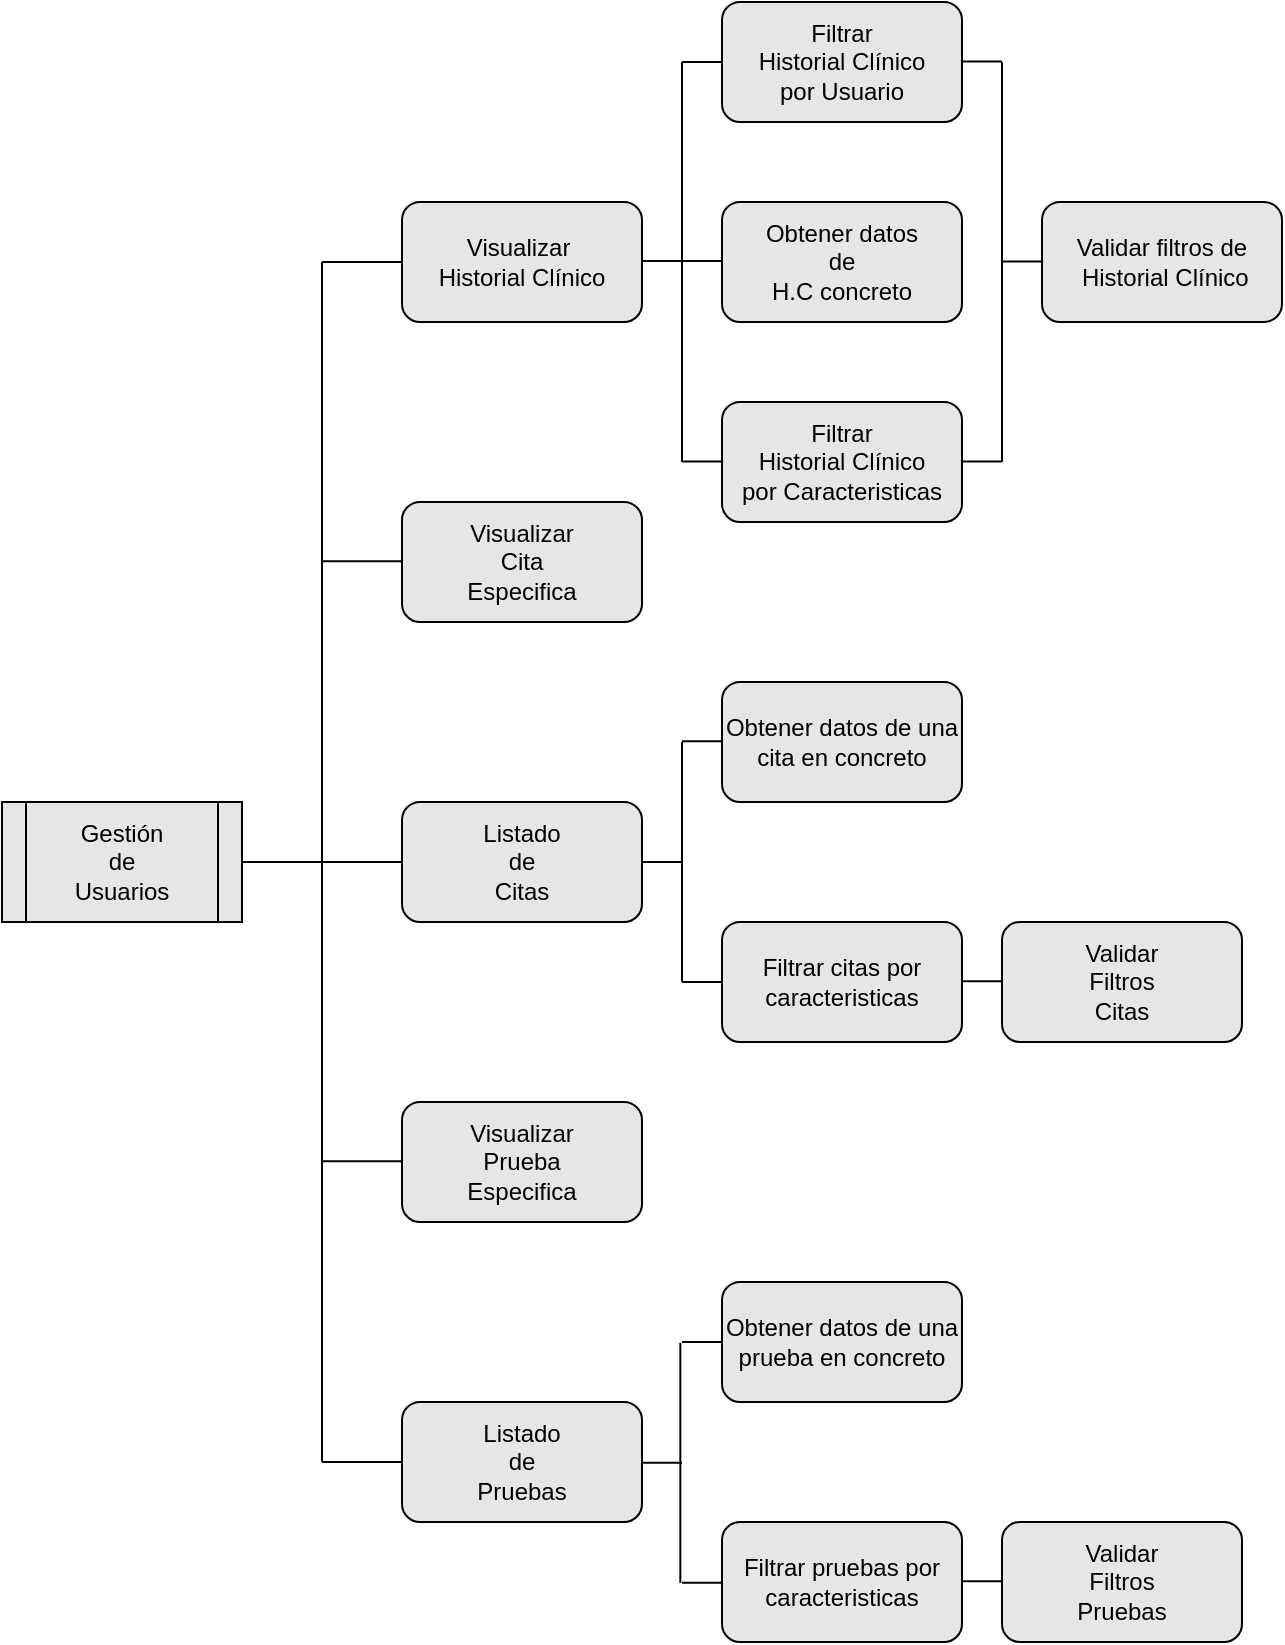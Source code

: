 <mxfile version="24.2.2" type="device">
  <diagram name="Página-1" id="KLQ20CANeSpGb-0UrHin">
    <mxGraphModel dx="1434" dy="1949" grid="1" gridSize="10" guides="1" tooltips="1" connect="1" arrows="1" fold="1" page="1" pageScale="1" pageWidth="827" pageHeight="1169" math="0" shadow="0">
      <root>
        <mxCell id="0" />
        <mxCell id="1" parent="0" />
        <mxCell id="WtJRzMp5c0tjxUQeH94Q-1" value="Gestión&lt;div&gt;de&lt;/div&gt;&lt;div&gt;Usuarios&lt;/div&gt;" style="shape=process;whiteSpace=wrap;html=1;backgroundOutline=1;fillColor=#E6E6E6;" parent="1" vertex="1">
          <mxGeometry x="40" y="360" width="120" height="60" as="geometry" />
        </mxCell>
        <mxCell id="WtJRzMp5c0tjxUQeH94Q-2" value="Visualizar&amp;nbsp;&lt;div&gt;Historial Clínico&lt;/div&gt;" style="rounded=1;whiteSpace=wrap;html=1;fillColor=#E6E6E6;" parent="1" vertex="1">
          <mxGeometry x="240" y="60" width="120" height="60" as="geometry" />
        </mxCell>
        <mxCell id="WtJRzMp5c0tjxUQeH94Q-3" value="Listado&lt;div&gt;de&lt;/div&gt;&lt;div&gt;Citas&lt;/div&gt;" style="rounded=1;whiteSpace=wrap;html=1;fillColor=#E6E6E6;" parent="1" vertex="1">
          <mxGeometry x="240" y="360" width="120" height="60" as="geometry" />
        </mxCell>
        <mxCell id="WtJRzMp5c0tjxUQeH94Q-4" value="Listado&lt;div&gt;de&lt;/div&gt;&lt;div&gt;Pruebas&lt;/div&gt;" style="rounded=1;whiteSpace=wrap;html=1;fillColor=#E6E6E6;" parent="1" vertex="1">
          <mxGeometry x="240" y="660" width="120" height="60" as="geometry" />
        </mxCell>
        <mxCell id="WtJRzMp5c0tjxUQeH94Q-5" value="Visualizar&lt;div&gt;Prueba&lt;/div&gt;&lt;div&gt;Especifica&lt;/div&gt;" style="rounded=1;whiteSpace=wrap;html=1;fillColor=#E6E6E6;" parent="1" vertex="1">
          <mxGeometry x="240" y="510" width="120" height="60" as="geometry" />
        </mxCell>
        <mxCell id="WtJRzMp5c0tjxUQeH94Q-6" value="Visualizar&lt;div&gt;Cita&lt;/div&gt;&lt;div&gt;Especifica&lt;/div&gt;" style="rounded=1;whiteSpace=wrap;html=1;fillColor=#E6E6E6;" parent="1" vertex="1">
          <mxGeometry x="240" y="210" width="120" height="60" as="geometry" />
        </mxCell>
        <mxCell id="WtJRzMp5c0tjxUQeH94Q-7" value="Filtrar&lt;div&gt;Historial Clínico&lt;/div&gt;&lt;div&gt;por Caracteristicas&lt;/div&gt;" style="rounded=1;whiteSpace=wrap;html=1;fillColor=#E6E6E6;" parent="1" vertex="1">
          <mxGeometry x="400" y="160" width="120" height="60" as="geometry" />
        </mxCell>
        <mxCell id="WtJRzMp5c0tjxUQeH94Q-8" value="Obtener datos&lt;div&gt;de&lt;/div&gt;&lt;div&gt;H.C concreto&lt;/div&gt;" style="rounded=1;whiteSpace=wrap;html=1;fillColor=#E6E6E6;" parent="1" vertex="1">
          <mxGeometry x="400" y="60" width="120" height="60" as="geometry" />
        </mxCell>
        <mxCell id="WtJRzMp5c0tjxUQeH94Q-9" value="Obtener datos de una cita en concreto" style="rounded=1;whiteSpace=wrap;html=1;fillColor=#E6E6E6;" parent="1" vertex="1">
          <mxGeometry x="400" y="300" width="120" height="60" as="geometry" />
        </mxCell>
        <mxCell id="WtJRzMp5c0tjxUQeH94Q-10" value="Filtrar citas por caracteristicas" style="rounded=1;whiteSpace=wrap;html=1;fillColor=#E6E6E6;" parent="1" vertex="1">
          <mxGeometry x="400" y="420" width="120" height="60" as="geometry" />
        </mxCell>
        <mxCell id="WtJRzMp5c0tjxUQeH94Q-11" value="Filtrar&lt;div&gt;Historial Clínico&lt;/div&gt;&lt;div&gt;por Usuario&lt;/div&gt;" style="rounded=1;whiteSpace=wrap;html=1;fillColor=#E6E6E6;" parent="1" vertex="1">
          <mxGeometry x="400" y="-40" width="120" height="60" as="geometry" />
        </mxCell>
        <mxCell id="WtJRzMp5c0tjxUQeH94Q-12" value="Obtener datos de una prueba en concreto" style="rounded=1;whiteSpace=wrap;html=1;fillColor=#E6E6E6;" parent="1" vertex="1">
          <mxGeometry x="400" y="600" width="120" height="60" as="geometry" />
        </mxCell>
        <mxCell id="WtJRzMp5c0tjxUQeH94Q-13" value="Filtrar pruebas por caracteristicas" style="rounded=1;whiteSpace=wrap;html=1;fillColor=#E6E6E6;" parent="1" vertex="1">
          <mxGeometry x="400" y="720" width="120" height="60" as="geometry" />
        </mxCell>
        <mxCell id="WtJRzMp5c0tjxUQeH94Q-14" value="Validar filtros de&lt;div&gt;&amp;nbsp;Historial Clínico&lt;/div&gt;" style="rounded=1;whiteSpace=wrap;html=1;fillColor=#E6E6E6;" parent="1" vertex="1">
          <mxGeometry x="560" y="60" width="120" height="60" as="geometry" />
        </mxCell>
        <mxCell id="WtJRzMp5c0tjxUQeH94Q-15" value="Validar&lt;div&gt;Filtros&lt;/div&gt;&lt;div&gt;Citas&lt;/div&gt;" style="rounded=1;whiteSpace=wrap;html=1;fillColor=#E6E6E6;" parent="1" vertex="1">
          <mxGeometry x="540" y="420" width="120" height="60" as="geometry" />
        </mxCell>
        <mxCell id="WtJRzMp5c0tjxUQeH94Q-16" value="Validar&lt;div&gt;Filtros&lt;/div&gt;&lt;div&gt;Pruebas&lt;/div&gt;" style="rounded=1;whiteSpace=wrap;html=1;fillColor=#E6E6E6;" parent="1" vertex="1">
          <mxGeometry x="540" y="720" width="120" height="60" as="geometry" />
        </mxCell>
        <mxCell id="WtJRzMp5c0tjxUQeH94Q-17" value="" style="endArrow=none;html=1;rounded=0;exitX=1;exitY=0.5;exitDx=0;exitDy=0;fillColor=#E6E6E6;" parent="1" source="WtJRzMp5c0tjxUQeH94Q-1" edge="1">
          <mxGeometry width="50" height="50" relative="1" as="geometry">
            <mxPoint x="390" y="330" as="sourcePoint" />
            <mxPoint x="200" y="390" as="targetPoint" />
          </mxGeometry>
        </mxCell>
        <mxCell id="WtJRzMp5c0tjxUQeH94Q-18" value="" style="endArrow=none;html=1;rounded=0;fillColor=#E6E6E6;" parent="1" edge="1">
          <mxGeometry width="50" height="50" relative="1" as="geometry">
            <mxPoint x="200" y="390" as="sourcePoint" />
            <mxPoint x="200" y="90" as="targetPoint" />
          </mxGeometry>
        </mxCell>
        <mxCell id="WtJRzMp5c0tjxUQeH94Q-20" value="" style="endArrow=none;html=1;rounded=0;entryX=0;entryY=0.5;entryDx=0;entryDy=0;fillColor=#E6E6E6;" parent="1" target="WtJRzMp5c0tjxUQeH94Q-2" edge="1">
          <mxGeometry width="50" height="50" relative="1" as="geometry">
            <mxPoint x="200" y="90" as="sourcePoint" />
            <mxPoint x="180" y="70" as="targetPoint" />
          </mxGeometry>
        </mxCell>
        <mxCell id="WtJRzMp5c0tjxUQeH94Q-21" value="" style="endArrow=none;html=1;rounded=0;fillColor=#E6E6E6;" parent="1" edge="1">
          <mxGeometry width="50" height="50" relative="1" as="geometry">
            <mxPoint x="200" y="690" as="sourcePoint" />
            <mxPoint x="200" y="390" as="targetPoint" />
          </mxGeometry>
        </mxCell>
        <mxCell id="WtJRzMp5c0tjxUQeH94Q-23" value="" style="endArrow=none;html=1;rounded=0;entryX=0;entryY=0.5;entryDx=0;entryDy=0;fillColor=#E6E6E6;" parent="1" target="WtJRzMp5c0tjxUQeH94Q-4" edge="1">
          <mxGeometry width="50" height="50" relative="1" as="geometry">
            <mxPoint x="200" y="690" as="sourcePoint" />
            <mxPoint x="250" y="640" as="targetPoint" />
          </mxGeometry>
        </mxCell>
        <mxCell id="WtJRzMp5c0tjxUQeH94Q-24" value="" style="endArrow=none;html=1;rounded=0;fillColor=#E6E6E6;" parent="1" target="WtJRzMp5c0tjxUQeH94Q-3" edge="1">
          <mxGeometry width="50" height="50" relative="1" as="geometry">
            <mxPoint x="200" y="390" as="sourcePoint" />
            <mxPoint x="440" y="280" as="targetPoint" />
          </mxGeometry>
        </mxCell>
        <mxCell id="WtJRzMp5c0tjxUQeH94Q-26" value="" style="endArrow=none;html=1;rounded=0;fillColor=#E6E6E6;" parent="1" edge="1">
          <mxGeometry width="50" height="50" relative="1" as="geometry">
            <mxPoint x="360" y="89.5" as="sourcePoint" />
            <mxPoint x="400" y="89.5" as="targetPoint" />
          </mxGeometry>
        </mxCell>
        <mxCell id="WtJRzMp5c0tjxUQeH94Q-28" value="" style="endArrow=none;html=1;rounded=0;fillColor=#E6E6E6;" parent="1" edge="1">
          <mxGeometry width="50" height="50" relative="1" as="geometry">
            <mxPoint x="380" y="90" as="sourcePoint" />
            <mxPoint x="380" y="-10" as="targetPoint" />
          </mxGeometry>
        </mxCell>
        <mxCell id="WtJRzMp5c0tjxUQeH94Q-29" value="" style="endArrow=none;html=1;rounded=0;entryX=0;entryY=0.5;entryDx=0;entryDy=0;fillColor=#E6E6E6;" parent="1" target="WtJRzMp5c0tjxUQeH94Q-11" edge="1">
          <mxGeometry width="50" height="50" relative="1" as="geometry">
            <mxPoint x="380" y="-10" as="sourcePoint" />
            <mxPoint x="430" y="-60" as="targetPoint" />
          </mxGeometry>
        </mxCell>
        <mxCell id="WtJRzMp5c0tjxUQeH94Q-30" value="" style="endArrow=none;html=1;rounded=0;fillColor=#E6E6E6;" parent="1" edge="1">
          <mxGeometry width="50" height="50" relative="1" as="geometry">
            <mxPoint x="380" y="190" as="sourcePoint" />
            <mxPoint x="380" y="90" as="targetPoint" />
          </mxGeometry>
        </mxCell>
        <mxCell id="WtJRzMp5c0tjxUQeH94Q-31" value="" style="endArrow=none;html=1;rounded=0;entryX=0;entryY=0.5;entryDx=0;entryDy=0;fillColor=#E6E6E6;" parent="1" edge="1">
          <mxGeometry width="50" height="50" relative="1" as="geometry">
            <mxPoint x="380" y="189.71" as="sourcePoint" />
            <mxPoint x="400" y="189.71" as="targetPoint" />
          </mxGeometry>
        </mxCell>
        <mxCell id="WtJRzMp5c0tjxUQeH94Q-32" value="" style="endArrow=none;html=1;rounded=0;entryX=0;entryY=0.5;entryDx=0;entryDy=0;fillColor=#E6E6E6;" parent="1" edge="1">
          <mxGeometry width="50" height="50" relative="1" as="geometry">
            <mxPoint x="520" y="-10.29" as="sourcePoint" />
            <mxPoint x="540" y="-10.29" as="targetPoint" />
          </mxGeometry>
        </mxCell>
        <mxCell id="WtJRzMp5c0tjxUQeH94Q-33" value="" style="endArrow=none;html=1;rounded=0;entryX=0;entryY=0.5;entryDx=0;entryDy=0;fillColor=#E6E6E6;" parent="1" edge="1">
          <mxGeometry width="50" height="50" relative="1" as="geometry">
            <mxPoint x="520" y="189.71" as="sourcePoint" />
            <mxPoint x="540" y="189.71" as="targetPoint" />
          </mxGeometry>
        </mxCell>
        <mxCell id="WtJRzMp5c0tjxUQeH94Q-34" value="" style="endArrow=none;html=1;rounded=0;entryX=0;entryY=0.5;entryDx=0;entryDy=0;fillColor=#E6E6E6;" parent="1" edge="1">
          <mxGeometry width="50" height="50" relative="1" as="geometry">
            <mxPoint x="540" y="89.71" as="sourcePoint" />
            <mxPoint x="560" y="89.71" as="targetPoint" />
          </mxGeometry>
        </mxCell>
        <mxCell id="WtJRzMp5c0tjxUQeH94Q-35" value="" style="endArrow=none;html=1;rounded=0;fillColor=#E6E6E6;" parent="1" edge="1">
          <mxGeometry width="50" height="50" relative="1" as="geometry">
            <mxPoint x="540" y="190" as="sourcePoint" />
            <mxPoint x="540" y="-10" as="targetPoint" />
          </mxGeometry>
        </mxCell>
        <mxCell id="WtJRzMp5c0tjxUQeH94Q-37" value="" style="endArrow=none;html=1;rounded=0;entryX=0;entryY=0.5;entryDx=0;entryDy=0;fillColor=#E6E6E6;" parent="1" edge="1">
          <mxGeometry width="50" height="50" relative="1" as="geometry">
            <mxPoint x="360" y="390" as="sourcePoint" />
            <mxPoint x="380" y="390" as="targetPoint" />
          </mxGeometry>
        </mxCell>
        <mxCell id="WtJRzMp5c0tjxUQeH94Q-38" value="" style="endArrow=none;html=1;rounded=0;entryX=0;entryY=0.5;entryDx=0;entryDy=0;fillColor=#E6E6E6;" parent="1" edge="1">
          <mxGeometry width="50" height="50" relative="1" as="geometry">
            <mxPoint x="380" y="329.58" as="sourcePoint" />
            <mxPoint x="400" y="329.58" as="targetPoint" />
          </mxGeometry>
        </mxCell>
        <mxCell id="WtJRzMp5c0tjxUQeH94Q-39" value="" style="endArrow=none;html=1;rounded=0;entryX=0;entryY=0.5;entryDx=0;entryDy=0;fillColor=#E6E6E6;" parent="1" edge="1">
          <mxGeometry width="50" height="50" relative="1" as="geometry">
            <mxPoint x="380" y="450" as="sourcePoint" />
            <mxPoint x="400" y="450" as="targetPoint" />
          </mxGeometry>
        </mxCell>
        <mxCell id="WtJRzMp5c0tjxUQeH94Q-40" value="" style="endArrow=none;html=1;rounded=0;fillColor=#E6E6E6;" parent="1" edge="1">
          <mxGeometry width="50" height="50" relative="1" as="geometry">
            <mxPoint x="380" y="450" as="sourcePoint" />
            <mxPoint x="380" y="330" as="targetPoint" />
          </mxGeometry>
        </mxCell>
        <mxCell id="WtJRzMp5c0tjxUQeH94Q-41" value="" style="endArrow=none;html=1;rounded=0;entryX=0;entryY=0.5;entryDx=0;entryDy=0;fillColor=#E6E6E6;" parent="1" edge="1">
          <mxGeometry width="50" height="50" relative="1" as="geometry">
            <mxPoint x="520" y="449.58" as="sourcePoint" />
            <mxPoint x="540" y="449.58" as="targetPoint" />
          </mxGeometry>
        </mxCell>
        <mxCell id="WtJRzMp5c0tjxUQeH94Q-42" value="" style="endArrow=none;html=1;rounded=0;entryX=0;entryY=0.5;entryDx=0;entryDy=0;fillColor=#E6E6E6;" parent="1" edge="1">
          <mxGeometry width="50" height="50" relative="1" as="geometry">
            <mxPoint x="360" y="690.42" as="sourcePoint" />
            <mxPoint x="380" y="690.42" as="targetPoint" />
          </mxGeometry>
        </mxCell>
        <mxCell id="WtJRzMp5c0tjxUQeH94Q-43" value="" style="endArrow=none;html=1;rounded=0;entryX=0;entryY=0.5;entryDx=0;entryDy=0;fillColor=#E6E6E6;" parent="1" edge="1">
          <mxGeometry width="50" height="50" relative="1" as="geometry">
            <mxPoint x="380" y="630" as="sourcePoint" />
            <mxPoint x="400" y="630" as="targetPoint" />
          </mxGeometry>
        </mxCell>
        <mxCell id="WtJRzMp5c0tjxUQeH94Q-44" value="" style="endArrow=none;html=1;rounded=0;entryX=0;entryY=0.5;entryDx=0;entryDy=0;fillColor=#E6E6E6;" parent="1" edge="1">
          <mxGeometry width="50" height="50" relative="1" as="geometry">
            <mxPoint x="380" y="750.42" as="sourcePoint" />
            <mxPoint x="400" y="750.42" as="targetPoint" />
          </mxGeometry>
        </mxCell>
        <mxCell id="WtJRzMp5c0tjxUQeH94Q-45" value="" style="endArrow=none;html=1;rounded=0;fillColor=#E6E6E6;" parent="1" edge="1">
          <mxGeometry width="50" height="50" relative="1" as="geometry">
            <mxPoint x="379.17" y="750.42" as="sourcePoint" />
            <mxPoint x="379.17" y="630.42" as="targetPoint" />
          </mxGeometry>
        </mxCell>
        <mxCell id="WtJRzMp5c0tjxUQeH94Q-46" value="" style="endArrow=none;html=1;rounded=0;entryX=0;entryY=0.5;entryDx=0;entryDy=0;fillColor=#E6E6E6;" parent="1" edge="1">
          <mxGeometry width="50" height="50" relative="1" as="geometry">
            <mxPoint x="520" y="749.58" as="sourcePoint" />
            <mxPoint x="540" y="749.58" as="targetPoint" />
          </mxGeometry>
        </mxCell>
        <mxCell id="WtJRzMp5c0tjxUQeH94Q-47" value="" style="endArrow=none;html=1;rounded=0;fillColor=#E6E6E6;" parent="1" edge="1">
          <mxGeometry width="50" height="50" relative="1" as="geometry">
            <mxPoint x="200" y="539.58" as="sourcePoint" />
            <mxPoint x="240" y="539.58" as="targetPoint" />
          </mxGeometry>
        </mxCell>
        <mxCell id="WtJRzMp5c0tjxUQeH94Q-48" value="" style="endArrow=none;html=1;rounded=0;fillColor=#E6E6E6;" parent="1" edge="1">
          <mxGeometry width="50" height="50" relative="1" as="geometry">
            <mxPoint x="200" y="239.58" as="sourcePoint" />
            <mxPoint x="240" y="239.58" as="targetPoint" />
          </mxGeometry>
        </mxCell>
      </root>
    </mxGraphModel>
  </diagram>
</mxfile>
